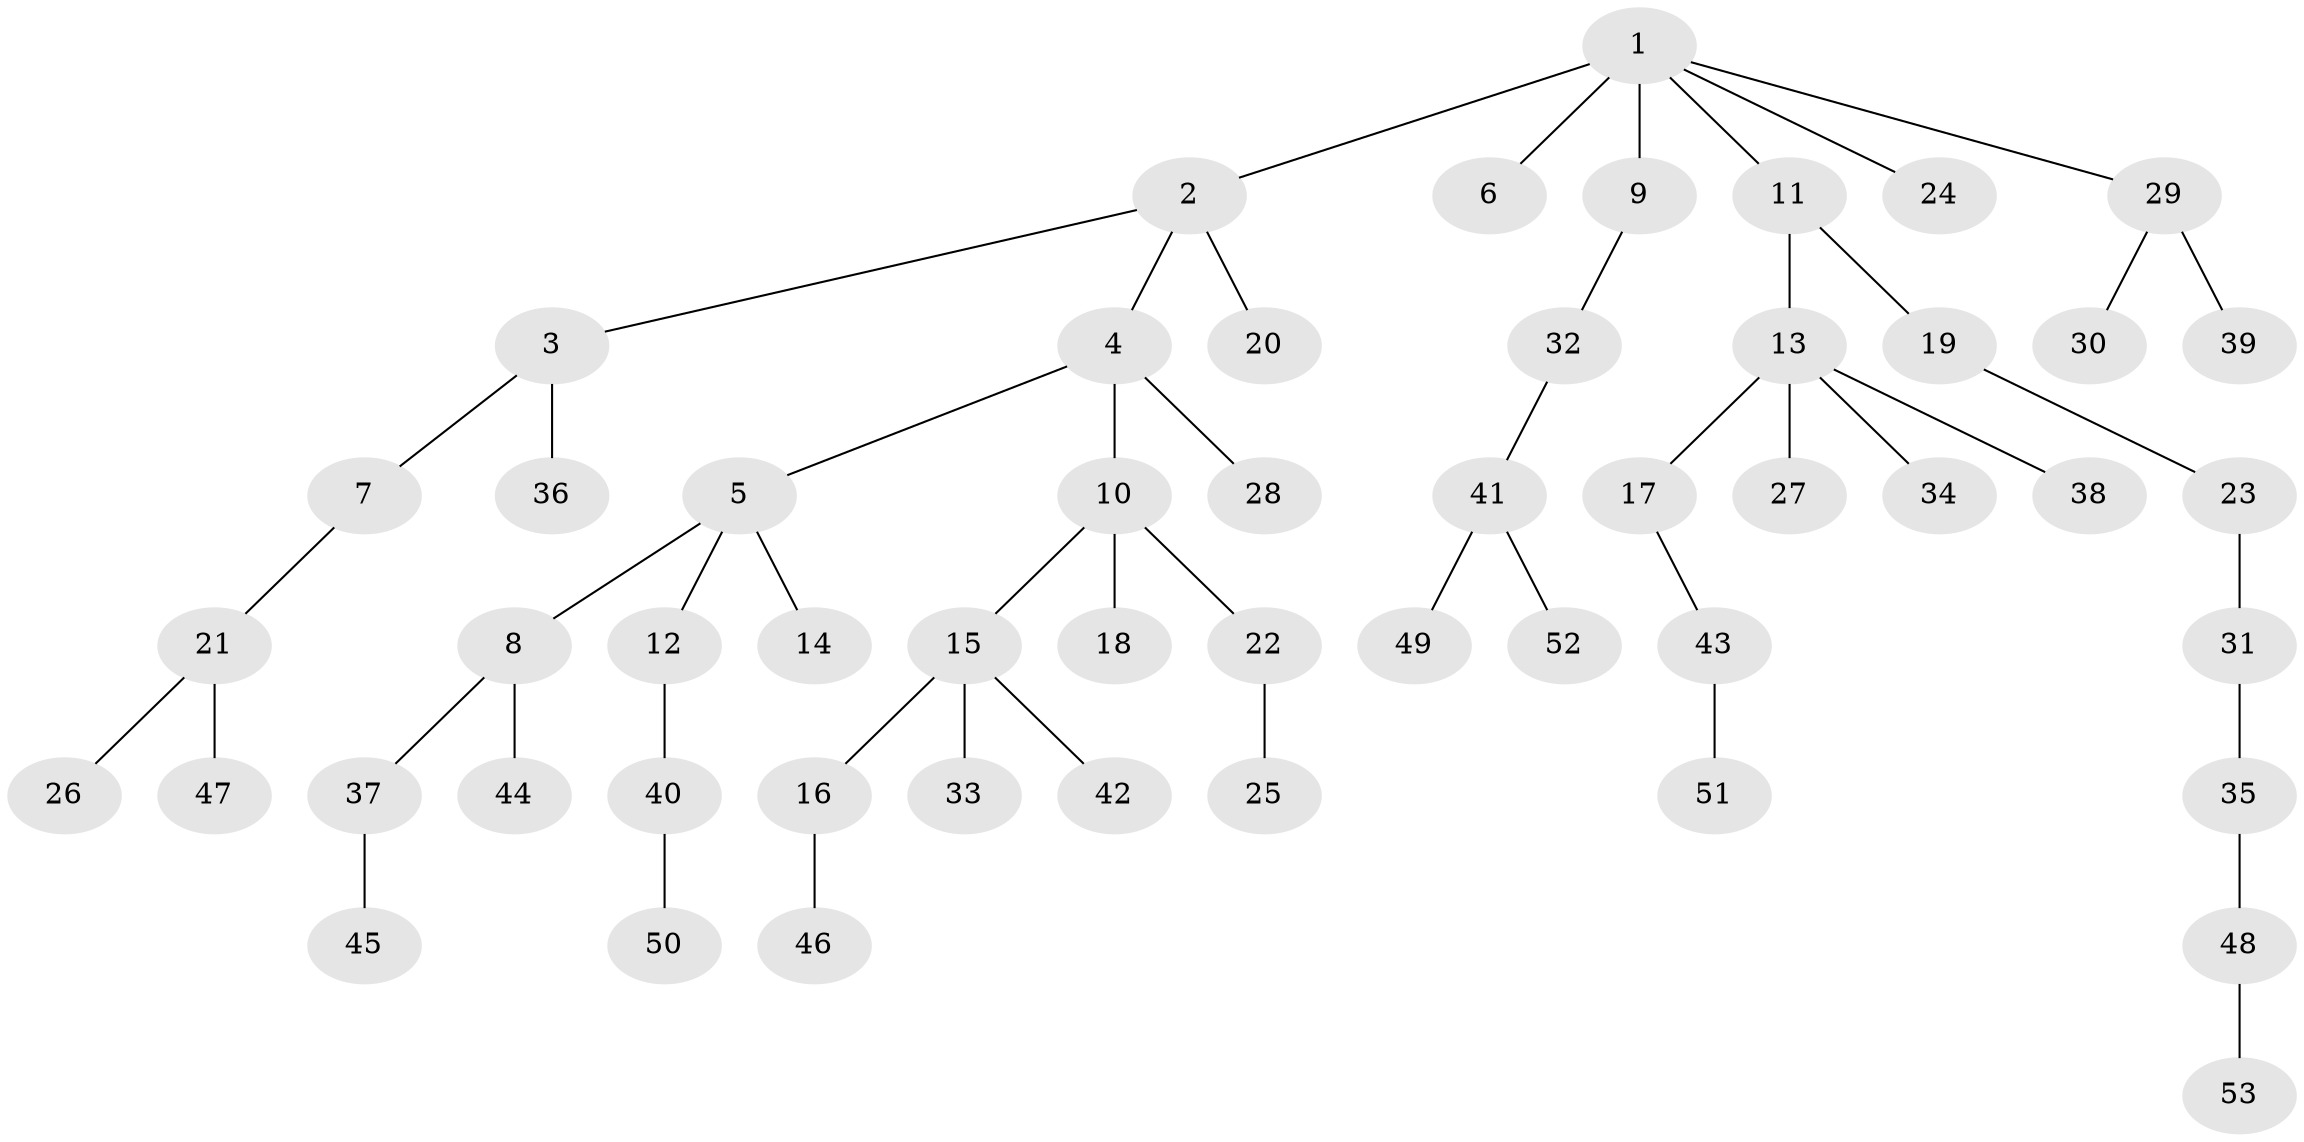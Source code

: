 // original degree distribution, {8: 0.020202020202020204, 4: 0.09090909090909091, 5: 0.020202020202020204, 2: 0.21212121212121213, 3: 0.1111111111111111, 1: 0.5353535353535354, 6: 0.010101010101010102}
// Generated by graph-tools (version 1.1) at 2025/36/03/09/25 02:36:57]
// undirected, 53 vertices, 52 edges
graph export_dot {
graph [start="1"]
  node [color=gray90,style=filled];
  1;
  2;
  3;
  4;
  5;
  6;
  7;
  8;
  9;
  10;
  11;
  12;
  13;
  14;
  15;
  16;
  17;
  18;
  19;
  20;
  21;
  22;
  23;
  24;
  25;
  26;
  27;
  28;
  29;
  30;
  31;
  32;
  33;
  34;
  35;
  36;
  37;
  38;
  39;
  40;
  41;
  42;
  43;
  44;
  45;
  46;
  47;
  48;
  49;
  50;
  51;
  52;
  53;
  1 -- 2 [weight=1.0];
  1 -- 6 [weight=1.0];
  1 -- 9 [weight=2.0];
  1 -- 11 [weight=1.0];
  1 -- 24 [weight=1.0];
  1 -- 29 [weight=1.0];
  2 -- 3 [weight=1.0];
  2 -- 4 [weight=1.0];
  2 -- 20 [weight=1.0];
  3 -- 7 [weight=1.0];
  3 -- 36 [weight=1.0];
  4 -- 5 [weight=1.0];
  4 -- 10 [weight=1.0];
  4 -- 28 [weight=1.0];
  5 -- 8 [weight=1.0];
  5 -- 12 [weight=1.0];
  5 -- 14 [weight=1.0];
  7 -- 21 [weight=1.0];
  8 -- 37 [weight=1.0];
  8 -- 44 [weight=1.0];
  9 -- 32 [weight=1.0];
  10 -- 15 [weight=1.0];
  10 -- 18 [weight=4.0];
  10 -- 22 [weight=1.0];
  11 -- 13 [weight=1.0];
  11 -- 19 [weight=1.0];
  12 -- 40 [weight=1.0];
  13 -- 17 [weight=1.0];
  13 -- 27 [weight=1.0];
  13 -- 34 [weight=1.0];
  13 -- 38 [weight=1.0];
  15 -- 16 [weight=1.0];
  15 -- 33 [weight=2.0];
  15 -- 42 [weight=1.0];
  16 -- 46 [weight=1.0];
  17 -- 43 [weight=1.0];
  19 -- 23 [weight=1.0];
  21 -- 26 [weight=1.0];
  21 -- 47 [weight=1.0];
  22 -- 25 [weight=2.0];
  23 -- 31 [weight=1.0];
  29 -- 30 [weight=1.0];
  29 -- 39 [weight=2.0];
  31 -- 35 [weight=2.0];
  32 -- 41 [weight=1.0];
  35 -- 48 [weight=1.0];
  37 -- 45 [weight=1.0];
  40 -- 50 [weight=1.0];
  41 -- 49 [weight=1.0];
  41 -- 52 [weight=1.0];
  43 -- 51 [weight=1.0];
  48 -- 53 [weight=1.0];
}
